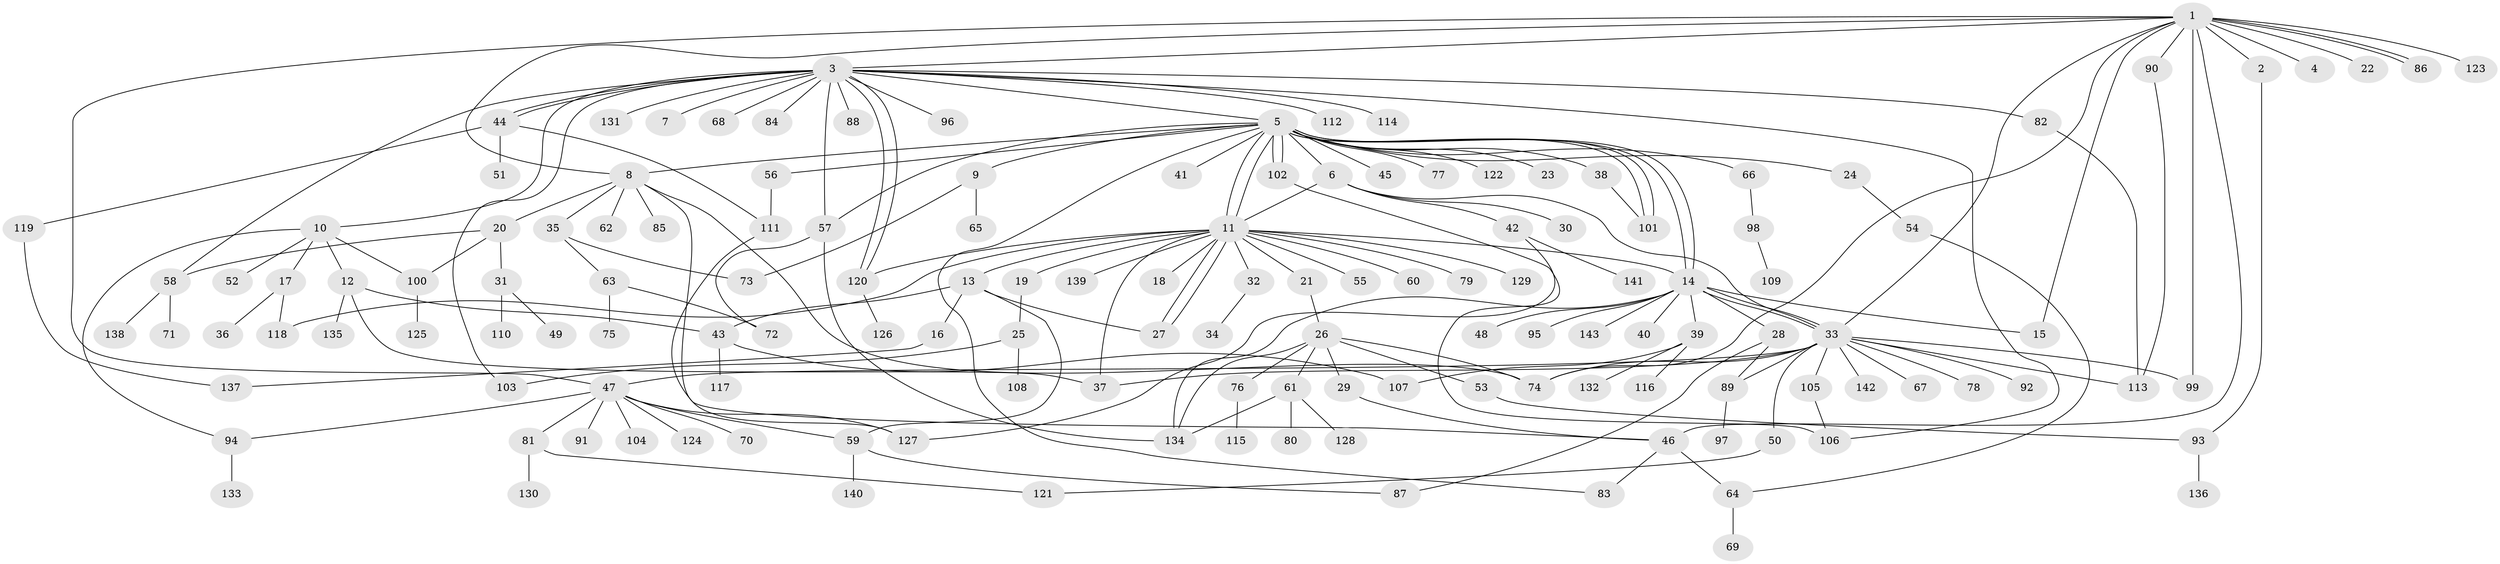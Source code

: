 // Generated by graph-tools (version 1.1) at 2025/11/02/27/25 16:11:13]
// undirected, 143 vertices, 197 edges
graph export_dot {
graph [start="1"]
  node [color=gray90,style=filled];
  1;
  2;
  3;
  4;
  5;
  6;
  7;
  8;
  9;
  10;
  11;
  12;
  13;
  14;
  15;
  16;
  17;
  18;
  19;
  20;
  21;
  22;
  23;
  24;
  25;
  26;
  27;
  28;
  29;
  30;
  31;
  32;
  33;
  34;
  35;
  36;
  37;
  38;
  39;
  40;
  41;
  42;
  43;
  44;
  45;
  46;
  47;
  48;
  49;
  50;
  51;
  52;
  53;
  54;
  55;
  56;
  57;
  58;
  59;
  60;
  61;
  62;
  63;
  64;
  65;
  66;
  67;
  68;
  69;
  70;
  71;
  72;
  73;
  74;
  75;
  76;
  77;
  78;
  79;
  80;
  81;
  82;
  83;
  84;
  85;
  86;
  87;
  88;
  89;
  90;
  91;
  92;
  93;
  94;
  95;
  96;
  97;
  98;
  99;
  100;
  101;
  102;
  103;
  104;
  105;
  106;
  107;
  108;
  109;
  110;
  111;
  112;
  113;
  114;
  115;
  116;
  117;
  118;
  119;
  120;
  121;
  122;
  123;
  124;
  125;
  126;
  127;
  128;
  129;
  130;
  131;
  132;
  133;
  134;
  135;
  136;
  137;
  138;
  139;
  140;
  141;
  142;
  143;
  1 -- 2;
  1 -- 3;
  1 -- 4;
  1 -- 8;
  1 -- 15;
  1 -- 22;
  1 -- 33;
  1 -- 46;
  1 -- 47;
  1 -- 74;
  1 -- 86;
  1 -- 86;
  1 -- 90;
  1 -- 99;
  1 -- 123;
  2 -- 93;
  3 -- 5;
  3 -- 7;
  3 -- 10;
  3 -- 44;
  3 -- 44;
  3 -- 57;
  3 -- 58;
  3 -- 68;
  3 -- 82;
  3 -- 84;
  3 -- 88;
  3 -- 96;
  3 -- 103;
  3 -- 106;
  3 -- 112;
  3 -- 114;
  3 -- 120;
  3 -- 120;
  3 -- 131;
  5 -- 6;
  5 -- 8;
  5 -- 9;
  5 -- 11;
  5 -- 11;
  5 -- 14;
  5 -- 14;
  5 -- 23;
  5 -- 24;
  5 -- 38;
  5 -- 41;
  5 -- 45;
  5 -- 56;
  5 -- 57;
  5 -- 66;
  5 -- 77;
  5 -- 83;
  5 -- 101;
  5 -- 101;
  5 -- 102;
  5 -- 102;
  5 -- 122;
  6 -- 11;
  6 -- 30;
  6 -- 33;
  6 -- 42;
  8 -- 20;
  8 -- 35;
  8 -- 46;
  8 -- 62;
  8 -- 74;
  8 -- 85;
  9 -- 65;
  9 -- 73;
  10 -- 12;
  10 -- 17;
  10 -- 52;
  10 -- 94;
  10 -- 100;
  11 -- 13;
  11 -- 14;
  11 -- 18;
  11 -- 19;
  11 -- 21;
  11 -- 27;
  11 -- 27;
  11 -- 32;
  11 -- 37;
  11 -- 55;
  11 -- 60;
  11 -- 79;
  11 -- 118;
  11 -- 120;
  11 -- 129;
  11 -- 139;
  12 -- 37;
  12 -- 43;
  12 -- 135;
  13 -- 16;
  13 -- 27;
  13 -- 43;
  13 -- 59;
  14 -- 15;
  14 -- 28;
  14 -- 33;
  14 -- 33;
  14 -- 39;
  14 -- 40;
  14 -- 48;
  14 -- 95;
  14 -- 134;
  14 -- 143;
  16 -- 137;
  17 -- 36;
  17 -- 118;
  19 -- 25;
  20 -- 31;
  20 -- 58;
  20 -- 100;
  21 -- 26;
  24 -- 54;
  25 -- 103;
  25 -- 108;
  26 -- 29;
  26 -- 53;
  26 -- 61;
  26 -- 74;
  26 -- 76;
  26 -- 134;
  28 -- 87;
  28 -- 89;
  29 -- 46;
  31 -- 49;
  31 -- 110;
  32 -- 34;
  33 -- 37;
  33 -- 47;
  33 -- 50;
  33 -- 67;
  33 -- 74;
  33 -- 78;
  33 -- 89;
  33 -- 92;
  33 -- 99;
  33 -- 105;
  33 -- 113;
  33 -- 142;
  35 -- 63;
  35 -- 73;
  38 -- 101;
  39 -- 107;
  39 -- 116;
  39 -- 132;
  42 -- 127;
  42 -- 141;
  43 -- 107;
  43 -- 117;
  44 -- 51;
  44 -- 111;
  44 -- 119;
  46 -- 64;
  46 -- 83;
  47 -- 59;
  47 -- 70;
  47 -- 81;
  47 -- 91;
  47 -- 94;
  47 -- 104;
  47 -- 124;
  47 -- 127;
  50 -- 121;
  53 -- 93;
  54 -- 64;
  56 -- 111;
  57 -- 72;
  57 -- 134;
  58 -- 71;
  58 -- 138;
  59 -- 87;
  59 -- 140;
  61 -- 80;
  61 -- 128;
  61 -- 134;
  63 -- 72;
  63 -- 75;
  64 -- 69;
  66 -- 98;
  76 -- 115;
  81 -- 121;
  81 -- 130;
  82 -- 113;
  89 -- 97;
  90 -- 113;
  93 -- 136;
  94 -- 133;
  98 -- 109;
  100 -- 125;
  102 -- 106;
  105 -- 106;
  111 -- 127;
  119 -- 137;
  120 -- 126;
}
